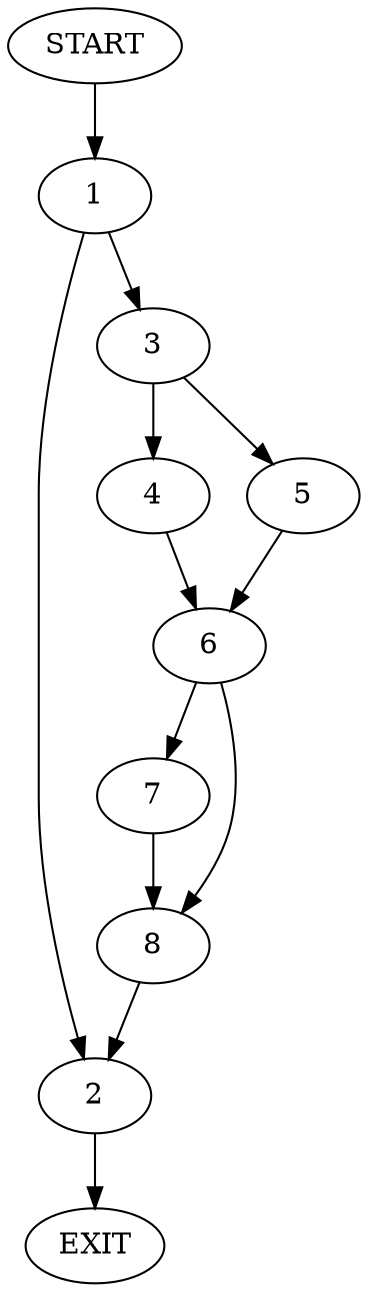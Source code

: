 digraph {
0 [label="START"]
9 [label="EXIT"]
0 -> 1
1 -> 2
1 -> 3
3 -> 4
3 -> 5
2 -> 9
5 -> 6
4 -> 6
6 -> 7
6 -> 8
7 -> 8
8 -> 2
}
